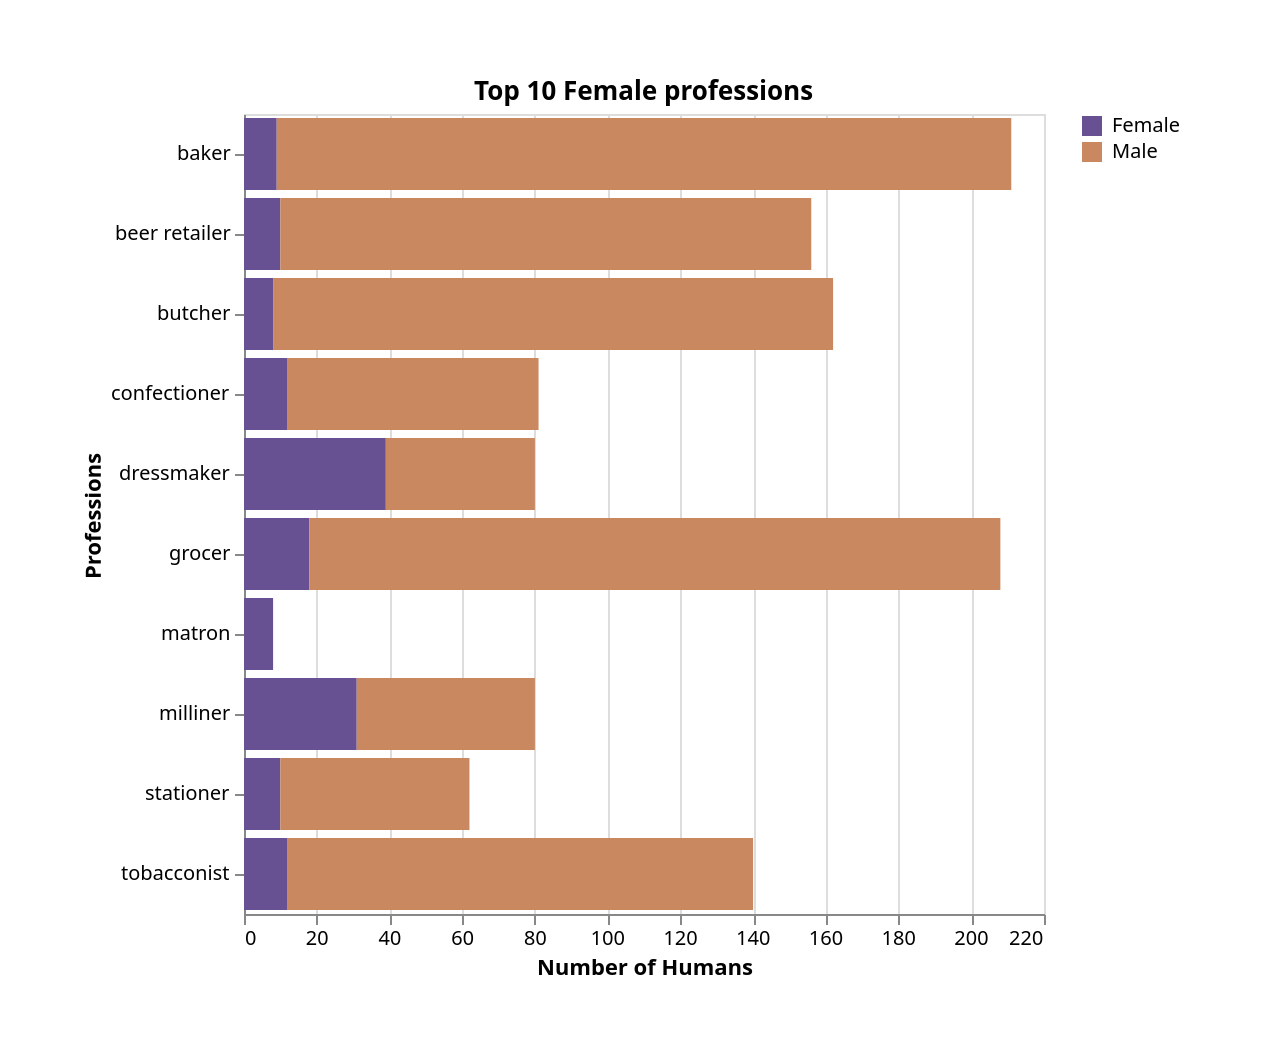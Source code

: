 {
  "$schema": "https://vega.github.io/schema/vega-lite/v4.json",
  "title": "Top 10 Female professions",
  "description:": "A stcked bar chart, showing the top 10 Female professions, compared with the number of Men working in those same professions.",
  "width": 400,
  "height": 400,
  "padding": 40,
  
  "data": {
      "values": [
          { "profession": "dressmaker", "value": 39, "gender": 0 },
          { "profession": "milliner", "value": 31, "gender": 0 },
          { "profession": "grocer", "value": 18, "gender": 0 },
          { "profession": "tobacconist", "value": 12, "gender": 0 },
          { "profession": "confectioner", "value": 12, "gender": 0 },
          { "profession": "stationer", "value": 10, "gender": 0 },
          { "profession": "beer retailer", "value": 10, "gender": 0 },
          { "profession": "baker", "value": 9, "gender": 0 },
          { "profession": "matron", "value": 8, "gender": 0 },
          { "profession": "butcher", "value": 8, "gender": 0 },

          { "profession": "dressmaker", "value": 41, "gender": 1 },
          { "profession": "milliner", "value": 49, "gender": 1 },
          { "profession": "grocer", "value": 190, "gender": 1 },
          { "profession": "tobacconist", "value": 128, "gender": 1 },
          { "profession": "confectioner", "value": 69, "gender": 1 },
          { "profession": "stationer", "value": 52, "gender": 1 },
          { "profession": "beer retailer", "value": 146, "gender": 1 },
          { "profession": "baker", "value": 202, "gender": 1 },
          { "profession": "butcher", "value": 154, "gender": 1 }
      ]
  },
 
"transform": [
    {"calculate": "datum.gender == 1 ? 'Male' : 'Female'", "as": "legend"}
  ],


  "mark": "bar",
  "encoding": {
    "x": {"field": "value", "type": "quantitative", "title": "Number of Humans"},
    "y": {"field": "profession", "type": "nominal", "title": "Professions"},
    "color": {
      "field": "legend", "type": "nominal",
      "scale": {"range": ["#675193", "#ca8861"]},
      "title": null
    }
  }
}
